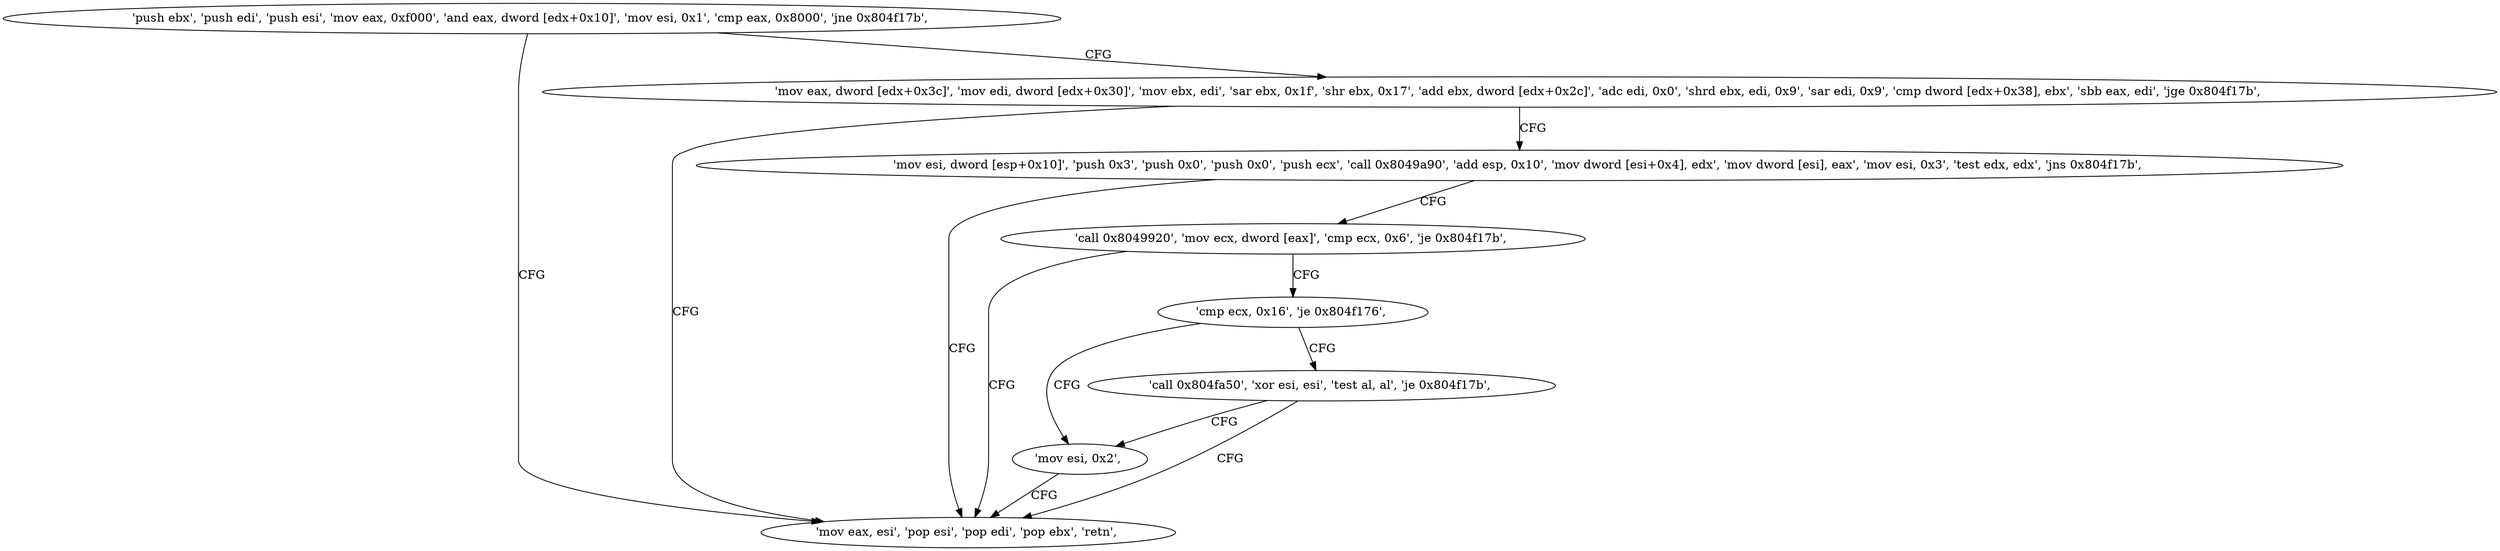 digraph "func" {
"134541568" [label = "'push ebx', 'push edi', 'push esi', 'mov eax, 0xf000', 'and eax, dword [edx+0x10]', 'mov esi, 0x1', 'cmp eax, 0x8000', 'jne 0x804f17b', " ]
"134541691" [label = "'mov eax, esi', 'pop esi', 'pop edi', 'pop ebx', 'retn', " ]
"134541591" [label = "'mov eax, dword [edx+0x3c]', 'mov edi, dword [edx+0x30]', 'mov ebx, edi', 'sar ebx, 0x1f', 'shr ebx, 0x17', 'add ebx, dword [edx+0x2c]', 'adc edi, 0x0', 'shrd ebx, edi, 0x9', 'sar edi, 0x9', 'cmp dword [edx+0x38], ebx', 'sbb eax, edi', 'jge 0x804f17b', " ]
"134541625" [label = "'mov esi, dword [esp+0x10]', 'push 0x3', 'push 0x0', 'push 0x0', 'push ecx', 'call 0x8049a90', 'add esp, 0x10', 'mov dword [esi+0x4], edx', 'mov dword [esi], eax', 'mov esi, 0x3', 'test edx, edx', 'jns 0x804f17b', " ]
"134541658" [label = "'call 0x8049920', 'mov ecx, dword [eax]', 'cmp ecx, 0x6', 'je 0x804f17b', " ]
"134541670" [label = "'cmp ecx, 0x16', 'je 0x804f176', " ]
"134541686" [label = "'mov esi, 0x2', " ]
"134541675" [label = "'call 0x804fa50', 'xor esi, esi', 'test al, al', 'je 0x804f17b', " ]
"134541568" -> "134541691" [ label = "CFG" ]
"134541568" -> "134541591" [ label = "CFG" ]
"134541591" -> "134541691" [ label = "CFG" ]
"134541591" -> "134541625" [ label = "CFG" ]
"134541625" -> "134541691" [ label = "CFG" ]
"134541625" -> "134541658" [ label = "CFG" ]
"134541658" -> "134541691" [ label = "CFG" ]
"134541658" -> "134541670" [ label = "CFG" ]
"134541670" -> "134541686" [ label = "CFG" ]
"134541670" -> "134541675" [ label = "CFG" ]
"134541686" -> "134541691" [ label = "CFG" ]
"134541675" -> "134541691" [ label = "CFG" ]
"134541675" -> "134541686" [ label = "CFG" ]
}
